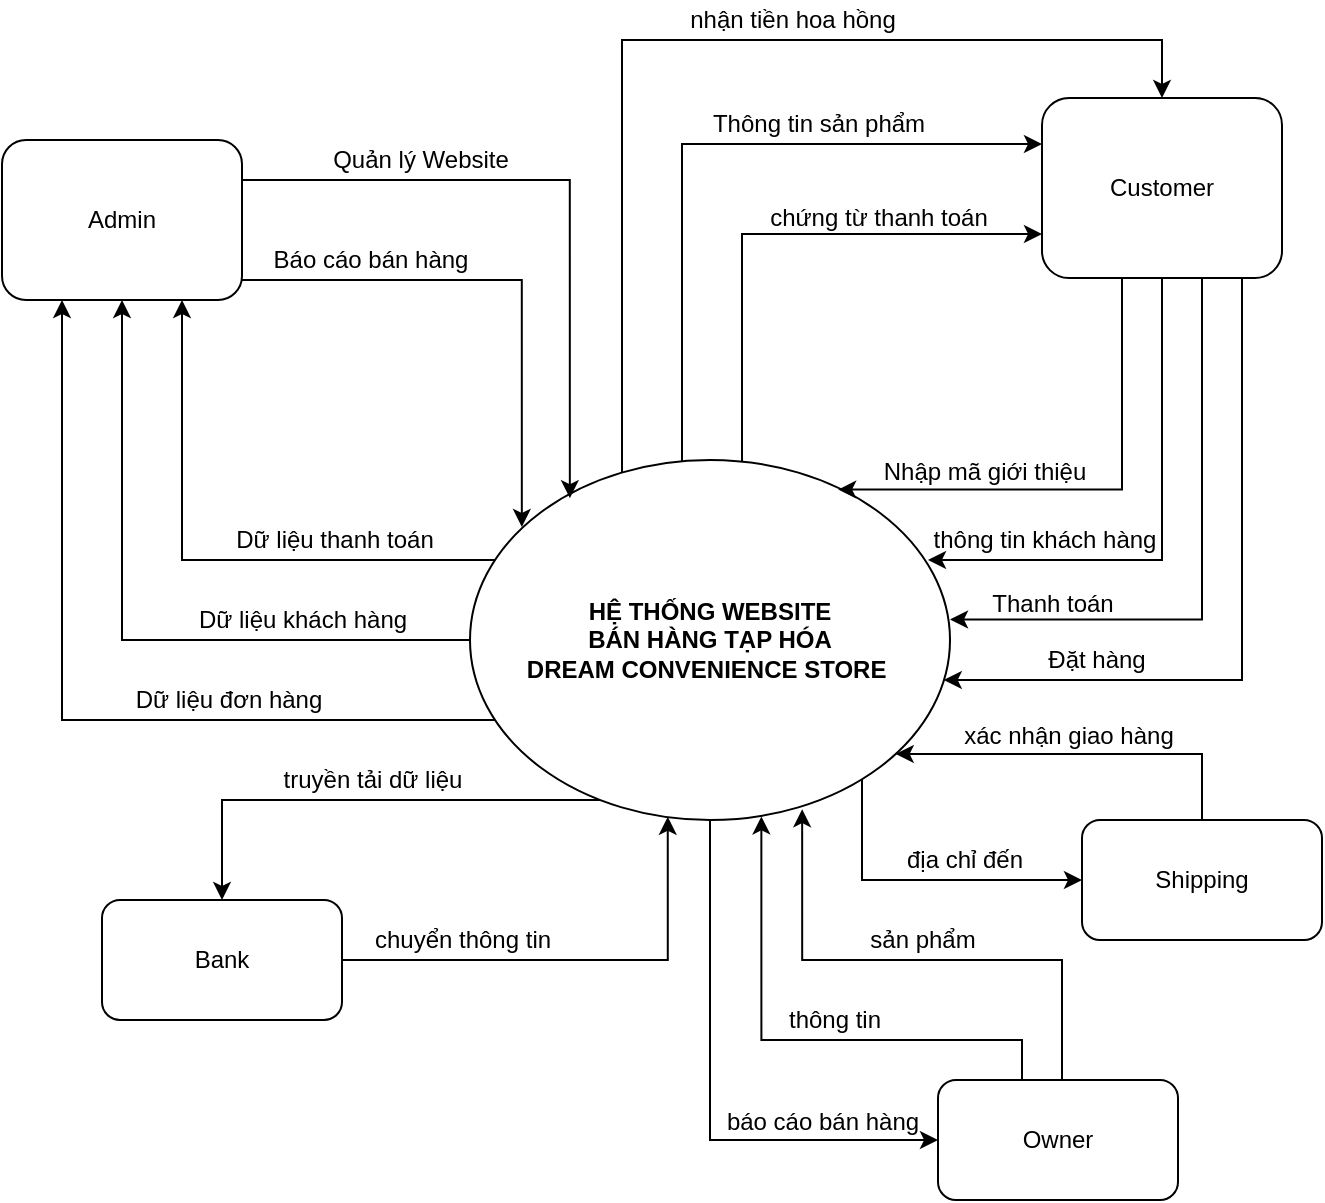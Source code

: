 <mxfile version="17.4.0" type="device"><diagram id="V7NYvZlu4PPdHcIvvsXl" name="Page-1"><mxGraphModel dx="1704" dy="772" grid="1" gridSize="10" guides="1" tooltips="1" connect="1" arrows="1" fold="1" page="1" pageScale="1" pageWidth="827" pageHeight="1169" math="0" shadow="0"><root><mxCell id="0"/><mxCell id="1" parent="0"/><mxCell id="yKopz13u642NtSenVKMe-8" style="edgeStyle=orthogonalEdgeStyle;rounded=0;orthogonalLoop=1;jettySize=auto;html=1;entryX=0.5;entryY=0;entryDx=0;entryDy=0;" edge="1" parent="1" source="yKopz13u642NtSenVKMe-2" target="yKopz13u642NtSenVKMe-3"><mxGeometry relative="1" as="geometry"><Array as="points"><mxPoint x="370" y="180"/><mxPoint x="640" y="180"/></Array></mxGeometry></mxCell><mxCell id="yKopz13u642NtSenVKMe-11" style="edgeStyle=orthogonalEdgeStyle;rounded=0;orthogonalLoop=1;jettySize=auto;html=1;entryX=0;entryY=0.25;entryDx=0;entryDy=0;" edge="1" parent="1" source="yKopz13u642NtSenVKMe-2" target="yKopz13u642NtSenVKMe-3"><mxGeometry relative="1" as="geometry"><Array as="points"><mxPoint x="400" y="232"/><mxPoint x="580" y="232"/></Array></mxGeometry></mxCell><mxCell id="yKopz13u642NtSenVKMe-12" style="edgeStyle=orthogonalEdgeStyle;rounded=0;orthogonalLoop=1;jettySize=auto;html=1;entryX=0;entryY=0.75;entryDx=0;entryDy=0;" edge="1" parent="1" source="yKopz13u642NtSenVKMe-2" target="yKopz13u642NtSenVKMe-3"><mxGeometry relative="1" as="geometry"><Array as="points"><mxPoint x="430" y="277"/><mxPoint x="580" y="277"/></Array></mxGeometry></mxCell><mxCell id="yKopz13u642NtSenVKMe-20" style="edgeStyle=orthogonalEdgeStyle;rounded=0;orthogonalLoop=1;jettySize=auto;html=1;entryX=0;entryY=0.5;entryDx=0;entryDy=0;" edge="1" parent="1" source="yKopz13u642NtSenVKMe-2" target="yKopz13u642NtSenVKMe-4"><mxGeometry relative="1" as="geometry"><Array as="points"><mxPoint x="490" y="600"/></Array></mxGeometry></mxCell><mxCell id="yKopz13u642NtSenVKMe-23" style="edgeStyle=orthogonalEdgeStyle;rounded=0;orthogonalLoop=1;jettySize=auto;html=1;entryX=0;entryY=0.5;entryDx=0;entryDy=0;" edge="1" parent="1" source="yKopz13u642NtSenVKMe-2" target="yKopz13u642NtSenVKMe-5"><mxGeometry relative="1" as="geometry"><Array as="points"><mxPoint x="414" y="730"/></Array></mxGeometry></mxCell><mxCell id="yKopz13u642NtSenVKMe-25" style="edgeStyle=orthogonalEdgeStyle;rounded=0;orthogonalLoop=1;jettySize=auto;html=1;entryX=0.5;entryY=0;entryDx=0;entryDy=0;" edge="1" parent="1" source="yKopz13u642NtSenVKMe-2" target="yKopz13u642NtSenVKMe-6"><mxGeometry relative="1" as="geometry"><Array as="points"><mxPoint x="170" y="560"/></Array></mxGeometry></mxCell><mxCell id="yKopz13u642NtSenVKMe-29" style="edgeStyle=orthogonalEdgeStyle;rounded=0;orthogonalLoop=1;jettySize=auto;html=1;entryX=0.75;entryY=1;entryDx=0;entryDy=0;" edge="1" parent="1" source="yKopz13u642NtSenVKMe-2" target="yKopz13u642NtSenVKMe-7"><mxGeometry relative="1" as="geometry"><Array as="points"><mxPoint x="150" y="440"/></Array></mxGeometry></mxCell><mxCell id="yKopz13u642NtSenVKMe-30" style="edgeStyle=orthogonalEdgeStyle;rounded=0;orthogonalLoop=1;jettySize=auto;html=1;entryX=0.5;entryY=1;entryDx=0;entryDy=0;" edge="1" parent="1" source="yKopz13u642NtSenVKMe-2" target="yKopz13u642NtSenVKMe-7"><mxGeometry relative="1" as="geometry"><Array as="points"><mxPoint x="120" y="480"/></Array></mxGeometry></mxCell><mxCell id="yKopz13u642NtSenVKMe-31" style="edgeStyle=orthogonalEdgeStyle;rounded=0;orthogonalLoop=1;jettySize=auto;html=1;entryX=0.25;entryY=1;entryDx=0;entryDy=0;" edge="1" parent="1" source="yKopz13u642NtSenVKMe-2" target="yKopz13u642NtSenVKMe-7"><mxGeometry relative="1" as="geometry"><Array as="points"><mxPoint x="90" y="520"/></Array></mxGeometry></mxCell><mxCell id="yKopz13u642NtSenVKMe-2" value="HỆ THỐNG WEBSITE &lt;br&gt;BÁN HÀNG TẠP HÓA &lt;br&gt;DREAM CONVENIENCE STORE&amp;nbsp;" style="ellipse;whiteSpace=wrap;html=1;fontStyle=1" vertex="1" parent="1"><mxGeometry x="294" y="390" width="240" height="180" as="geometry"/></mxCell><mxCell id="yKopz13u642NtSenVKMe-13" style="edgeStyle=orthogonalEdgeStyle;rounded=0;orthogonalLoop=1;jettySize=auto;html=1;entryX=0.954;entryY=0.281;entryDx=0;entryDy=0;entryPerimeter=0;" edge="1" parent="1" source="yKopz13u642NtSenVKMe-3" target="yKopz13u642NtSenVKMe-2"><mxGeometry relative="1" as="geometry"><Array as="points"><mxPoint x="640" y="440"/><mxPoint x="523" y="440"/></Array></mxGeometry></mxCell><mxCell id="yKopz13u642NtSenVKMe-16" style="edgeStyle=orthogonalEdgeStyle;rounded=0;orthogonalLoop=1;jettySize=auto;html=1;entryX=1;entryY=0.443;entryDx=0;entryDy=0;entryPerimeter=0;" edge="1" parent="1" source="yKopz13u642NtSenVKMe-3" target="yKopz13u642NtSenVKMe-2"><mxGeometry relative="1" as="geometry"><mxPoint x="550" y="470" as="targetPoint"/><Array as="points"><mxPoint x="660" y="470"/></Array></mxGeometry></mxCell><mxCell id="yKopz13u642NtSenVKMe-17" style="edgeStyle=orthogonalEdgeStyle;rounded=0;orthogonalLoop=1;jettySize=auto;html=1;entryX=0.987;entryY=0.611;entryDx=0;entryDy=0;entryPerimeter=0;" edge="1" parent="1" source="yKopz13u642NtSenVKMe-3" target="yKopz13u642NtSenVKMe-2"><mxGeometry relative="1" as="geometry"><Array as="points"><mxPoint x="680" y="500"/></Array></mxGeometry></mxCell><mxCell id="yKopz13u642NtSenVKMe-53" style="edgeStyle=orthogonalEdgeStyle;rounded=0;orthogonalLoop=1;jettySize=auto;html=1;entryX=0.767;entryY=0.082;entryDx=0;entryDy=0;entryPerimeter=0;" edge="1" parent="1" source="yKopz13u642NtSenVKMe-3" target="yKopz13u642NtSenVKMe-2"><mxGeometry relative="1" as="geometry"><Array as="points"><mxPoint x="620" y="405"/></Array></mxGeometry></mxCell><mxCell id="yKopz13u642NtSenVKMe-3" value="Customer" style="rounded=1;whiteSpace=wrap;html=1;" vertex="1" parent="1"><mxGeometry x="580" y="209" width="120" height="90" as="geometry"/></mxCell><mxCell id="yKopz13u642NtSenVKMe-19" style="edgeStyle=orthogonalEdgeStyle;rounded=0;orthogonalLoop=1;jettySize=auto;html=1;" edge="1" parent="1" source="yKopz13u642NtSenVKMe-4" target="yKopz13u642NtSenVKMe-2"><mxGeometry relative="1" as="geometry"><Array as="points"><mxPoint x="660" y="537"/></Array></mxGeometry></mxCell><mxCell id="yKopz13u642NtSenVKMe-4" value="Shipping" style="rounded=1;whiteSpace=wrap;html=1;" vertex="1" parent="1"><mxGeometry x="600" y="570" width="120" height="60" as="geometry"/></mxCell><mxCell id="yKopz13u642NtSenVKMe-21" style="edgeStyle=orthogonalEdgeStyle;rounded=0;orthogonalLoop=1;jettySize=auto;html=1;entryX=0.692;entryY=0.97;entryDx=0;entryDy=0;entryPerimeter=0;" edge="1" parent="1" source="yKopz13u642NtSenVKMe-5" target="yKopz13u642NtSenVKMe-2"><mxGeometry relative="1" as="geometry"><Array as="points"><mxPoint x="590" y="640"/><mxPoint x="460" y="640"/></Array></mxGeometry></mxCell><mxCell id="yKopz13u642NtSenVKMe-22" style="edgeStyle=orthogonalEdgeStyle;rounded=0;orthogonalLoop=1;jettySize=auto;html=1;entryX=0.607;entryY=0.99;entryDx=0;entryDy=0;entryPerimeter=0;" edge="1" parent="1" source="yKopz13u642NtSenVKMe-5" target="yKopz13u642NtSenVKMe-2"><mxGeometry relative="1" as="geometry"><mxPoint x="440" y="570" as="targetPoint"/><Array as="points"><mxPoint x="570" y="680"/><mxPoint x="440" y="680"/></Array></mxGeometry></mxCell><mxCell id="yKopz13u642NtSenVKMe-5" value="Owner" style="rounded=1;whiteSpace=wrap;html=1;" vertex="1" parent="1"><mxGeometry x="528" y="700" width="120" height="60" as="geometry"/></mxCell><mxCell id="yKopz13u642NtSenVKMe-24" style="edgeStyle=orthogonalEdgeStyle;rounded=0;orthogonalLoop=1;jettySize=auto;html=1;entryX=0.412;entryY=0.991;entryDx=0;entryDy=0;entryPerimeter=0;" edge="1" parent="1" source="yKopz13u642NtSenVKMe-6" target="yKopz13u642NtSenVKMe-2"><mxGeometry relative="1" as="geometry"/></mxCell><mxCell id="yKopz13u642NtSenVKMe-6" value="Bank" style="rounded=1;whiteSpace=wrap;html=1;" vertex="1" parent="1"><mxGeometry x="110" y="610" width="120" height="60" as="geometry"/></mxCell><mxCell id="yKopz13u642NtSenVKMe-27" style="edgeStyle=orthogonalEdgeStyle;rounded=0;orthogonalLoop=1;jettySize=auto;html=1;entryX=0.208;entryY=0.106;entryDx=0;entryDy=0;entryPerimeter=0;" edge="1" parent="1" source="yKopz13u642NtSenVKMe-7" target="yKopz13u642NtSenVKMe-2"><mxGeometry relative="1" as="geometry"><Array as="points"><mxPoint x="344" y="250"/></Array></mxGeometry></mxCell><mxCell id="yKopz13u642NtSenVKMe-28" style="edgeStyle=orthogonalEdgeStyle;rounded=0;orthogonalLoop=1;jettySize=auto;html=1;entryX=0.108;entryY=0.186;entryDx=0;entryDy=0;entryPerimeter=0;" edge="1" parent="1" source="yKopz13u642NtSenVKMe-7" target="yKopz13u642NtSenVKMe-2"><mxGeometry relative="1" as="geometry"><mxPoint x="320" y="420" as="targetPoint"/><Array as="points"><mxPoint x="320" y="300"/></Array></mxGeometry></mxCell><mxCell id="yKopz13u642NtSenVKMe-7" value="Admin" style="rounded=1;whiteSpace=wrap;html=1;" vertex="1" parent="1"><mxGeometry x="60" y="230" width="120" height="80" as="geometry"/></mxCell><mxCell id="yKopz13u642NtSenVKMe-32" value="Quản lý Website" style="text;html=1;align=center;verticalAlign=middle;resizable=0;points=[];autosize=1;strokeColor=none;fillColor=none;" vertex="1" parent="1"><mxGeometry x="219" y="230" width="100" height="20" as="geometry"/></mxCell><mxCell id="yKopz13u642NtSenVKMe-33" value="Báo cáo bán hàng" style="text;html=1;align=center;verticalAlign=middle;resizable=0;points=[];autosize=1;strokeColor=none;fillColor=none;" vertex="1" parent="1"><mxGeometry x="189" y="280" width="110" height="20" as="geometry"/></mxCell><mxCell id="yKopz13u642NtSenVKMe-34" value="Dữ liệu thanh toán" style="text;html=1;align=center;verticalAlign=middle;resizable=0;points=[];autosize=1;strokeColor=none;fillColor=none;" vertex="1" parent="1"><mxGeometry x="171" y="420" width="110" height="20" as="geometry"/></mxCell><mxCell id="yKopz13u642NtSenVKMe-35" value="Dữ liệu khách hàng" style="text;html=1;align=center;verticalAlign=middle;resizable=0;points=[];autosize=1;strokeColor=none;fillColor=none;" vertex="1" parent="1"><mxGeometry x="150" y="460" width="120" height="20" as="geometry"/></mxCell><mxCell id="yKopz13u642NtSenVKMe-36" value="Dữ liệu đơn hàng" style="text;html=1;align=center;verticalAlign=middle;resizable=0;points=[];autosize=1;strokeColor=none;fillColor=none;" vertex="1" parent="1"><mxGeometry x="118" y="500" width="110" height="20" as="geometry"/></mxCell><mxCell id="yKopz13u642NtSenVKMe-37" value="truyền tải dữ liệu" style="text;html=1;align=center;verticalAlign=middle;resizable=0;points=[];autosize=1;strokeColor=none;fillColor=none;" vertex="1" parent="1"><mxGeometry x="190" y="540" width="110" height="20" as="geometry"/></mxCell><mxCell id="yKopz13u642NtSenVKMe-38" value="chuyển thông tin" style="text;html=1;align=center;verticalAlign=middle;resizable=0;points=[];autosize=1;strokeColor=none;fillColor=none;" vertex="1" parent="1"><mxGeometry x="240" y="620" width="100" height="20" as="geometry"/></mxCell><mxCell id="yKopz13u642NtSenVKMe-39" value="thông tin" style="text;html=1;align=center;verticalAlign=middle;resizable=0;points=[];autosize=1;strokeColor=none;fillColor=none;" vertex="1" parent="1"><mxGeometry x="446" y="660" width="60" height="20" as="geometry"/></mxCell><mxCell id="yKopz13u642NtSenVKMe-40" value="báo cáo bán hàng" style="text;html=1;align=center;verticalAlign=middle;resizable=0;points=[];autosize=1;strokeColor=none;fillColor=none;" vertex="1" parent="1"><mxGeometry x="415" y="711" width="110" height="20" as="geometry"/></mxCell><mxCell id="yKopz13u642NtSenVKMe-41" value="sản phẩm" style="text;html=1;align=center;verticalAlign=middle;resizable=0;points=[];autosize=1;strokeColor=none;fillColor=none;" vertex="1" parent="1"><mxGeometry x="485" y="620" width="70" height="20" as="geometry"/></mxCell><mxCell id="yKopz13u642NtSenVKMe-42" value="địa chỉ đến" style="text;html=1;align=center;verticalAlign=middle;resizable=0;points=[];autosize=1;strokeColor=none;fillColor=none;" vertex="1" parent="1"><mxGeometry x="506" y="580" width="70" height="20" as="geometry"/></mxCell><mxCell id="yKopz13u642NtSenVKMe-43" value="xác nhận giao hàng" style="text;html=1;align=center;verticalAlign=middle;resizable=0;points=[];autosize=1;strokeColor=none;fillColor=none;" vertex="1" parent="1"><mxGeometry x="533" y="518" width="120" height="20" as="geometry"/></mxCell><mxCell id="yKopz13u642NtSenVKMe-46" value="Đặt hàng" style="text;html=1;align=center;verticalAlign=middle;resizable=0;points=[];autosize=1;strokeColor=none;fillColor=none;" vertex="1" parent="1"><mxGeometry x="577" y="480" width="60" height="20" as="geometry"/></mxCell><mxCell id="yKopz13u642NtSenVKMe-47" value="Thanh toán" style="text;html=1;align=center;verticalAlign=middle;resizable=0;points=[];autosize=1;strokeColor=none;fillColor=none;" vertex="1" parent="1"><mxGeometry x="545" y="452" width="80" height="20" as="geometry"/></mxCell><mxCell id="yKopz13u642NtSenVKMe-48" value="thông tin khách hàng" style="text;html=1;align=center;verticalAlign=middle;resizable=0;points=[];autosize=1;strokeColor=none;fillColor=none;" vertex="1" parent="1"><mxGeometry x="516" y="420" width="130" height="20" as="geometry"/></mxCell><mxCell id="yKopz13u642NtSenVKMe-49" value="chứng từ thanh toán" style="text;html=1;align=center;verticalAlign=middle;resizable=0;points=[];autosize=1;strokeColor=none;fillColor=none;" vertex="1" parent="1"><mxGeometry x="438" y="259" width="120" height="20" as="geometry"/></mxCell><mxCell id="yKopz13u642NtSenVKMe-50" value="Thông tin sản phẩm" style="text;html=1;align=center;verticalAlign=middle;resizable=0;points=[];autosize=1;strokeColor=none;fillColor=none;" vertex="1" parent="1"><mxGeometry x="408" y="212" width="120" height="20" as="geometry"/></mxCell><mxCell id="yKopz13u642NtSenVKMe-51" value="nhận tiền hoa hồng" style="text;html=1;align=center;verticalAlign=middle;resizable=0;points=[];autosize=1;strokeColor=none;fillColor=none;" vertex="1" parent="1"><mxGeometry x="395" y="160" width="120" height="20" as="geometry"/></mxCell><mxCell id="yKopz13u642NtSenVKMe-54" value="Nhập mã giới thiệu" style="text;html=1;align=center;verticalAlign=middle;resizable=0;points=[];autosize=1;strokeColor=none;fillColor=none;" vertex="1" parent="1"><mxGeometry x="491" y="386" width="120" height="20" as="geometry"/></mxCell></root></mxGraphModel></diagram></mxfile>